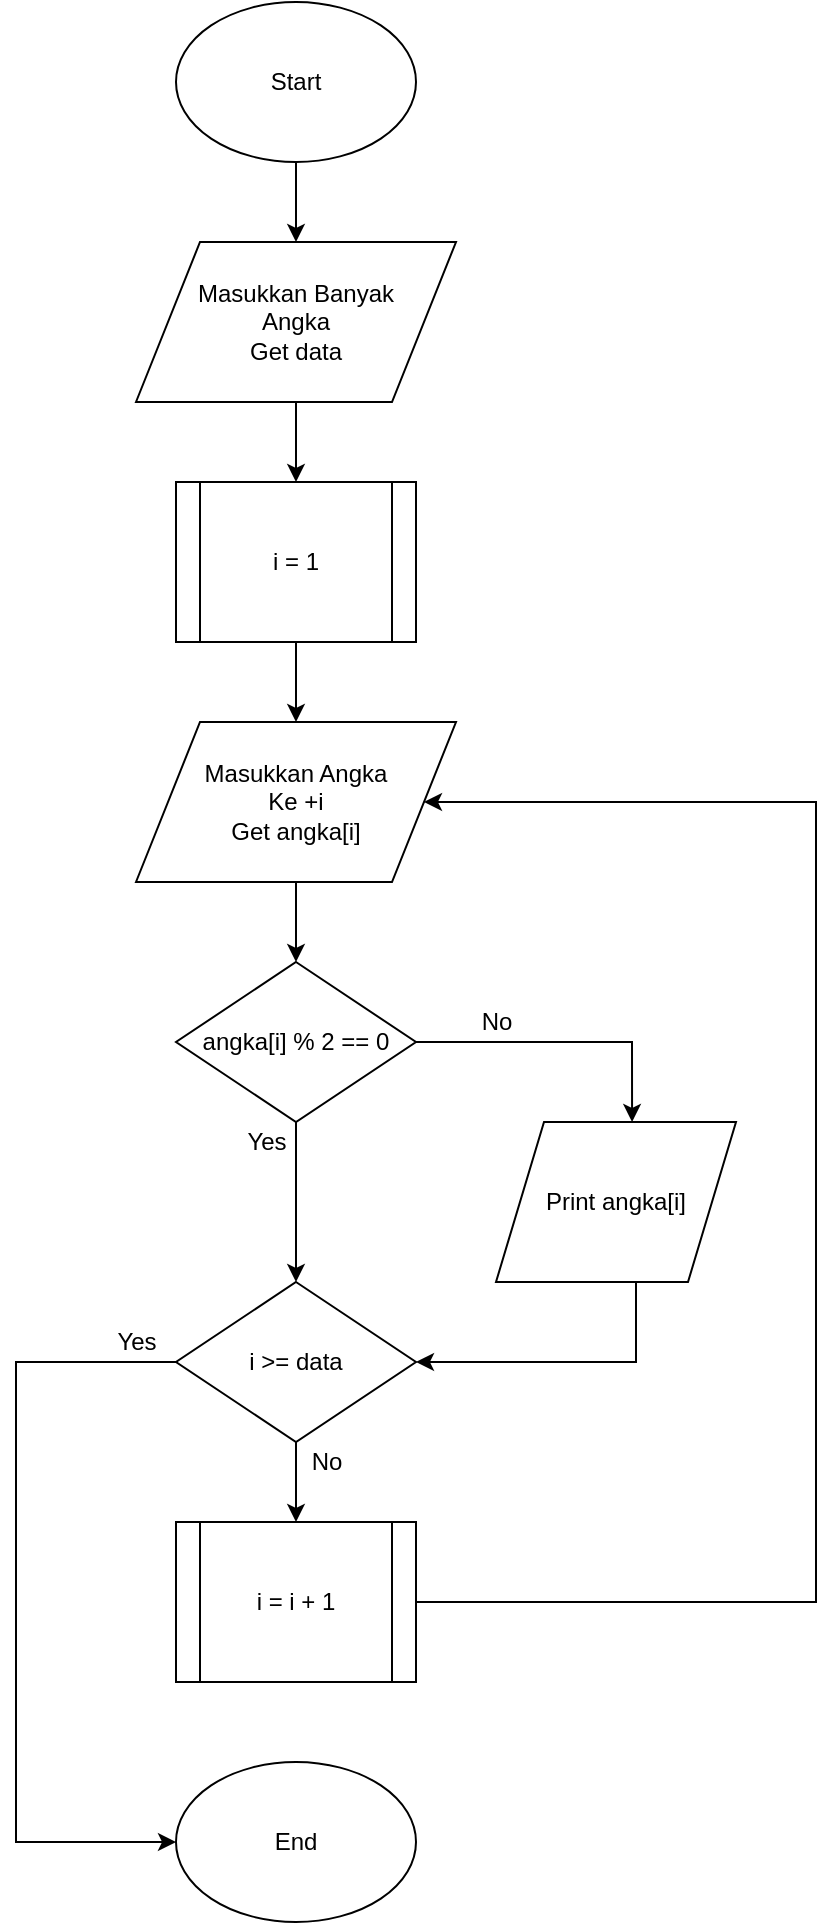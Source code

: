 <mxfile version="12.9.3" type="device"><diagram id="tliShgmwHjhzorpXM0Cc" name="Halaman-1"><mxGraphModel dx="852" dy="534" grid="1" gridSize="10" guides="1" tooltips="1" connect="1" arrows="1" fold="1" page="1" pageScale="1" pageWidth="850" pageHeight="1100" math="0" shadow="0"><root><mxCell id="0"/><mxCell id="1" parent="0"/><mxCell id="ZwsSEyxcoPNS5ApFxlST-3" value="" style="edgeStyle=orthogonalEdgeStyle;rounded=0;orthogonalLoop=1;jettySize=auto;html=1;" edge="1" parent="1" source="ZwsSEyxcoPNS5ApFxlST-1"><mxGeometry relative="1" as="geometry"><mxPoint x="420" y="160" as="targetPoint"/></mxGeometry></mxCell><mxCell id="ZwsSEyxcoPNS5ApFxlST-1" value="Start" style="ellipse;whiteSpace=wrap;html=1;" vertex="1" parent="1"><mxGeometry x="360" y="40" width="120" height="80" as="geometry"/></mxCell><mxCell id="ZwsSEyxcoPNS5ApFxlST-6" value="" style="edgeStyle=orthogonalEdgeStyle;rounded=0;orthogonalLoop=1;jettySize=auto;html=1;" edge="1" parent="1" source="ZwsSEyxcoPNS5ApFxlST-4" target="ZwsSEyxcoPNS5ApFxlST-5"><mxGeometry relative="1" as="geometry"/></mxCell><mxCell id="ZwsSEyxcoPNS5ApFxlST-4" value="Masukkan Banyak &lt;br&gt;Angka&lt;br&gt;Get data" style="shape=parallelogram;perimeter=parallelogramPerimeter;whiteSpace=wrap;html=1;" vertex="1" parent="1"><mxGeometry x="340" y="160" width="160" height="80" as="geometry"/></mxCell><mxCell id="ZwsSEyxcoPNS5ApFxlST-8" value="" style="edgeStyle=orthogonalEdgeStyle;rounded=0;orthogonalLoop=1;jettySize=auto;html=1;" edge="1" parent="1" source="ZwsSEyxcoPNS5ApFxlST-5" target="ZwsSEyxcoPNS5ApFxlST-7"><mxGeometry relative="1" as="geometry"/></mxCell><mxCell id="ZwsSEyxcoPNS5ApFxlST-5" value="i = 1" style="shape=process;whiteSpace=wrap;html=1;backgroundOutline=1;" vertex="1" parent="1"><mxGeometry x="360" y="280" width="120" height="80" as="geometry"/></mxCell><mxCell id="ZwsSEyxcoPNS5ApFxlST-11" value="" style="edgeStyle=orthogonalEdgeStyle;rounded=0;orthogonalLoop=1;jettySize=auto;html=1;" edge="1" parent="1" source="ZwsSEyxcoPNS5ApFxlST-7" target="ZwsSEyxcoPNS5ApFxlST-9"><mxGeometry relative="1" as="geometry"/></mxCell><mxCell id="ZwsSEyxcoPNS5ApFxlST-7" value="Masukkan Angka &lt;br&gt;Ke +i&lt;br&gt;Get angka[i]" style="shape=parallelogram;perimeter=parallelogramPerimeter;whiteSpace=wrap;html=1;" vertex="1" parent="1"><mxGeometry x="340" y="400" width="160" height="80" as="geometry"/></mxCell><mxCell id="ZwsSEyxcoPNS5ApFxlST-15" style="edgeStyle=orthogonalEdgeStyle;rounded=0;orthogonalLoop=1;jettySize=auto;html=1;entryX=0.567;entryY=0;entryDx=0;entryDy=0;entryPerimeter=0;" edge="1" parent="1" source="ZwsSEyxcoPNS5ApFxlST-9" target="ZwsSEyxcoPNS5ApFxlST-13"><mxGeometry relative="1" as="geometry"/></mxCell><mxCell id="ZwsSEyxcoPNS5ApFxlST-18" style="edgeStyle=orthogonalEdgeStyle;rounded=0;orthogonalLoop=1;jettySize=auto;html=1;" edge="1" parent="1" source="ZwsSEyxcoPNS5ApFxlST-9" target="ZwsSEyxcoPNS5ApFxlST-12"><mxGeometry relative="1" as="geometry"><Array as="points"/></mxGeometry></mxCell><mxCell id="ZwsSEyxcoPNS5ApFxlST-9" value="angka[i] % 2 == 0" style="rhombus;whiteSpace=wrap;html=1;" vertex="1" parent="1"><mxGeometry x="360" y="520" width="120" height="80" as="geometry"/></mxCell><mxCell id="ZwsSEyxcoPNS5ApFxlST-20" value="" style="edgeStyle=orthogonalEdgeStyle;rounded=0;orthogonalLoop=1;jettySize=auto;html=1;" edge="1" parent="1" source="ZwsSEyxcoPNS5ApFxlST-12"><mxGeometry relative="1" as="geometry"><mxPoint x="420" y="800" as="targetPoint"/></mxGeometry></mxCell><mxCell id="ZwsSEyxcoPNS5ApFxlST-26" style="edgeStyle=orthogonalEdgeStyle;rounded=0;orthogonalLoop=1;jettySize=auto;html=1;entryX=0;entryY=0.5;entryDx=0;entryDy=0;" edge="1" parent="1" source="ZwsSEyxcoPNS5ApFxlST-12" target="ZwsSEyxcoPNS5ApFxlST-25"><mxGeometry relative="1" as="geometry"><Array as="points"><mxPoint x="280" y="720"/><mxPoint x="280" y="960"/></Array></mxGeometry></mxCell><mxCell id="ZwsSEyxcoPNS5ApFxlST-12" value="i &amp;gt;= data" style="rhombus;whiteSpace=wrap;html=1;" vertex="1" parent="1"><mxGeometry x="360" y="680" width="120" height="80" as="geometry"/></mxCell><mxCell id="ZwsSEyxcoPNS5ApFxlST-16" style="edgeStyle=orthogonalEdgeStyle;rounded=0;orthogonalLoop=1;jettySize=auto;html=1;entryX=1;entryY=0.5;entryDx=0;entryDy=0;" edge="1" parent="1" source="ZwsSEyxcoPNS5ApFxlST-13" target="ZwsSEyxcoPNS5ApFxlST-12"><mxGeometry relative="1" as="geometry"><Array as="points"><mxPoint x="590" y="720"/></Array></mxGeometry></mxCell><mxCell id="ZwsSEyxcoPNS5ApFxlST-13" value="Print angka[i]" style="shape=parallelogram;perimeter=parallelogramPerimeter;whiteSpace=wrap;html=1;" vertex="1" parent="1"><mxGeometry x="520" y="600" width="120" height="80" as="geometry"/></mxCell><mxCell id="ZwsSEyxcoPNS5ApFxlST-14" value="No" style="text;html=1;align=center;verticalAlign=middle;resizable=0;points=[];autosize=1;" vertex="1" parent="1"><mxGeometry x="505" y="540" width="30" height="20" as="geometry"/></mxCell><mxCell id="ZwsSEyxcoPNS5ApFxlST-17" value="Yes" style="text;html=1;align=center;verticalAlign=middle;resizable=0;points=[];autosize=1;" vertex="1" parent="1"><mxGeometry x="385" y="600" width="40" height="20" as="geometry"/></mxCell><mxCell id="ZwsSEyxcoPNS5ApFxlST-23" style="edgeStyle=orthogonalEdgeStyle;rounded=0;orthogonalLoop=1;jettySize=auto;html=1;entryX=1;entryY=0.5;entryDx=0;entryDy=0;" edge="1" parent="1" source="ZwsSEyxcoPNS5ApFxlST-21" target="ZwsSEyxcoPNS5ApFxlST-7"><mxGeometry relative="1" as="geometry"><Array as="points"><mxPoint x="680" y="840"/><mxPoint x="680" y="440"/></Array></mxGeometry></mxCell><mxCell id="ZwsSEyxcoPNS5ApFxlST-21" value="i = i + 1" style="shape=process;whiteSpace=wrap;html=1;backgroundOutline=1;" vertex="1" parent="1"><mxGeometry x="360" y="800" width="120" height="80" as="geometry"/></mxCell><mxCell id="ZwsSEyxcoPNS5ApFxlST-22" value="No" style="text;html=1;align=center;verticalAlign=middle;resizable=0;points=[];autosize=1;" vertex="1" parent="1"><mxGeometry x="420" y="760" width="30" height="20" as="geometry"/></mxCell><mxCell id="ZwsSEyxcoPNS5ApFxlST-25" value="End" style="ellipse;whiteSpace=wrap;html=1;" vertex="1" parent="1"><mxGeometry x="360" y="920" width="120" height="80" as="geometry"/></mxCell><mxCell id="ZwsSEyxcoPNS5ApFxlST-27" value="Yes" style="text;html=1;align=center;verticalAlign=middle;resizable=0;points=[];autosize=1;" vertex="1" parent="1"><mxGeometry x="320" y="700" width="40" height="20" as="geometry"/></mxCell></root></mxGraphModel></diagram></mxfile>